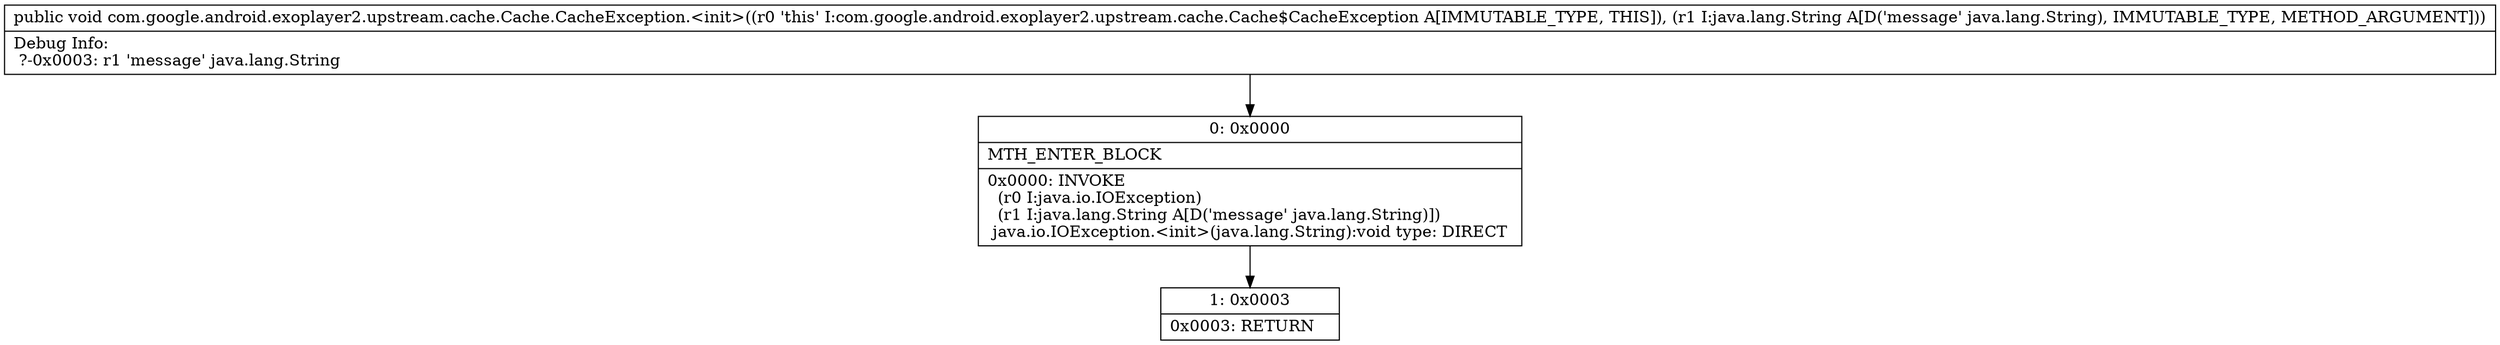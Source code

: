 digraph "CFG forcom.google.android.exoplayer2.upstream.cache.Cache.CacheException.\<init\>(Ljava\/lang\/String;)V" {
Node_0 [shape=record,label="{0\:\ 0x0000|MTH_ENTER_BLOCK\l|0x0000: INVOKE  \l  (r0 I:java.io.IOException)\l  (r1 I:java.lang.String A[D('message' java.lang.String)])\l java.io.IOException.\<init\>(java.lang.String):void type: DIRECT \l}"];
Node_1 [shape=record,label="{1\:\ 0x0003|0x0003: RETURN   \l}"];
MethodNode[shape=record,label="{public void com.google.android.exoplayer2.upstream.cache.Cache.CacheException.\<init\>((r0 'this' I:com.google.android.exoplayer2.upstream.cache.Cache$CacheException A[IMMUTABLE_TYPE, THIS]), (r1 I:java.lang.String A[D('message' java.lang.String), IMMUTABLE_TYPE, METHOD_ARGUMENT]))  | Debug Info:\l  ?\-0x0003: r1 'message' java.lang.String\l}"];
MethodNode -> Node_0;
Node_0 -> Node_1;
}


